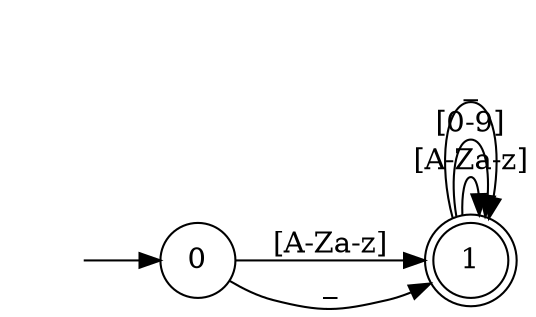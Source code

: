 // [A-Za-z_][A-Za-z0-9_]*
digraph identifiers {
    rankdir = LR;
    node [shape = circle;];
    
    s [style = invis;];
    1 [shape = doublecircle;];
    
    s -> 0;
    0 -> 1 [label = "[A-Za-z]";];
    0 -> 1 [label = "_";];
    1 -> 1 [label = "[A-Za-z]";];
    1 -> 1 [label = "[0-9]";];
    1 -> 1 [label = "_";];
}
